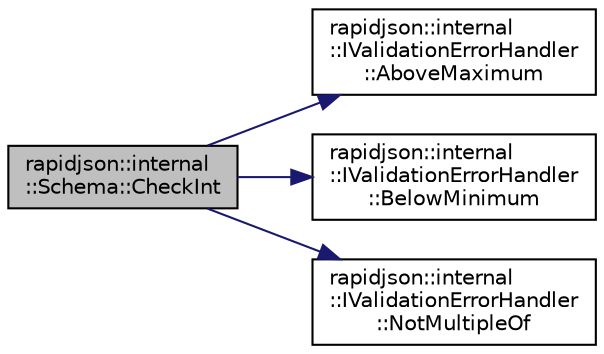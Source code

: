 digraph "rapidjson::internal::Schema::CheckInt"
{
 // INTERACTIVE_SVG=YES
 // LATEX_PDF_SIZE
  edge [fontname="Helvetica",fontsize="10",labelfontname="Helvetica",labelfontsize="10"];
  node [fontname="Helvetica",fontsize="10",shape=record];
  rankdir="LR";
  Node28 [label="rapidjson::internal\l::Schema::CheckInt",height=0.2,width=0.4,color="black", fillcolor="grey75", style="filled", fontcolor="black",tooltip=" "];
  Node28 -> Node29 [color="midnightblue",fontsize="10",style="solid",fontname="Helvetica"];
  Node29 [label="rapidjson::internal\l::IValidationErrorHandler\l::AboveMaximum",height=0.2,width=0.4,color="black", fillcolor="white", style="filled",URL="$classrapidjson_1_1internal_1_1_i_validation_error_handler.html#a7cb6baae6be998560d17e06cba8a3c0c",tooltip=" "];
  Node28 -> Node30 [color="midnightblue",fontsize="10",style="solid",fontname="Helvetica"];
  Node30 [label="rapidjson::internal\l::IValidationErrorHandler\l::BelowMinimum",height=0.2,width=0.4,color="black", fillcolor="white", style="filled",URL="$classrapidjson_1_1internal_1_1_i_validation_error_handler.html#a8f2ab1e22a22bcf693d40c3c8ad39c75",tooltip=" "];
  Node28 -> Node31 [color="midnightblue",fontsize="10",style="solid",fontname="Helvetica"];
  Node31 [label="rapidjson::internal\l::IValidationErrorHandler\l::NotMultipleOf",height=0.2,width=0.4,color="black", fillcolor="white", style="filled",URL="$classrapidjson_1_1internal_1_1_i_validation_error_handler.html#a2dcb25e9e8550903cac1c9dd8286b7a3",tooltip=" "];
}
